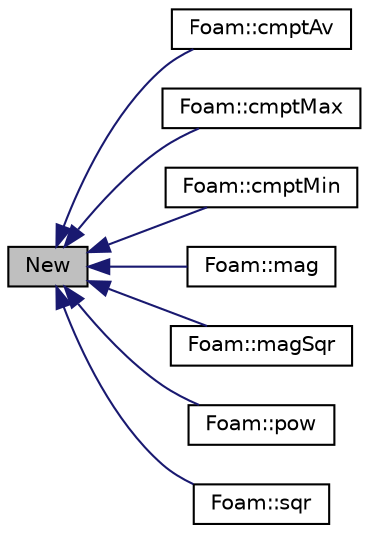 digraph "New"
{
  bgcolor="transparent";
  edge [fontname="Helvetica",fontsize="10",labelfontname="Helvetica",labelfontsize="10"];
  node [fontname="Helvetica",fontsize="10",shape=record];
  rankdir="LR";
  Node1 [label="New",height=0.2,width=0.4,color="black", fillcolor="grey75", style="filled", fontcolor="black"];
  Node1 -> Node2 [dir="back",color="midnightblue",fontsize="10",style="solid",fontname="Helvetica"];
  Node2 [label="Foam::cmptAv",height=0.2,width=0.4,color="black",URL="$a10979.html#a08c90f1eb4069dabd77de711942a2021"];
  Node1 -> Node3 [dir="back",color="midnightblue",fontsize="10",style="solid",fontname="Helvetica"];
  Node3 [label="Foam::cmptMax",height=0.2,width=0.4,color="black",URL="$a10979.html#a1746520a52b93d499e79c114c48898eb"];
  Node1 -> Node4 [dir="back",color="midnightblue",fontsize="10",style="solid",fontname="Helvetica"];
  Node4 [label="Foam::cmptMin",height=0.2,width=0.4,color="black",URL="$a10979.html#a22a008234cd035f8b9ec24a049793f90"];
  Node1 -> Node5 [dir="back",color="midnightblue",fontsize="10",style="solid",fontname="Helvetica"];
  Node5 [label="Foam::mag",height=0.2,width=0.4,color="black",URL="$a10979.html#af7652d2d55e1961dd18c2129aca5478a"];
  Node1 -> Node6 [dir="back",color="midnightblue",fontsize="10",style="solid",fontname="Helvetica"];
  Node6 [label="Foam::magSqr",height=0.2,width=0.4,color="black",URL="$a10979.html#a90e0c5db66886573254dfbf193e1d8ab"];
  Node1 -> Node7 [dir="back",color="midnightblue",fontsize="10",style="solid",fontname="Helvetica"];
  Node7 [label="Foam::pow",height=0.2,width=0.4,color="black",URL="$a10979.html#a548b2e914a145a28e9d98386befb08c5"];
  Node1 -> Node8 [dir="back",color="midnightblue",fontsize="10",style="solid",fontname="Helvetica"];
  Node8 [label="Foam::sqr",height=0.2,width=0.4,color="black",URL="$a10979.html#a9f9a650784cddafd3d05cf466272acc3"];
}
